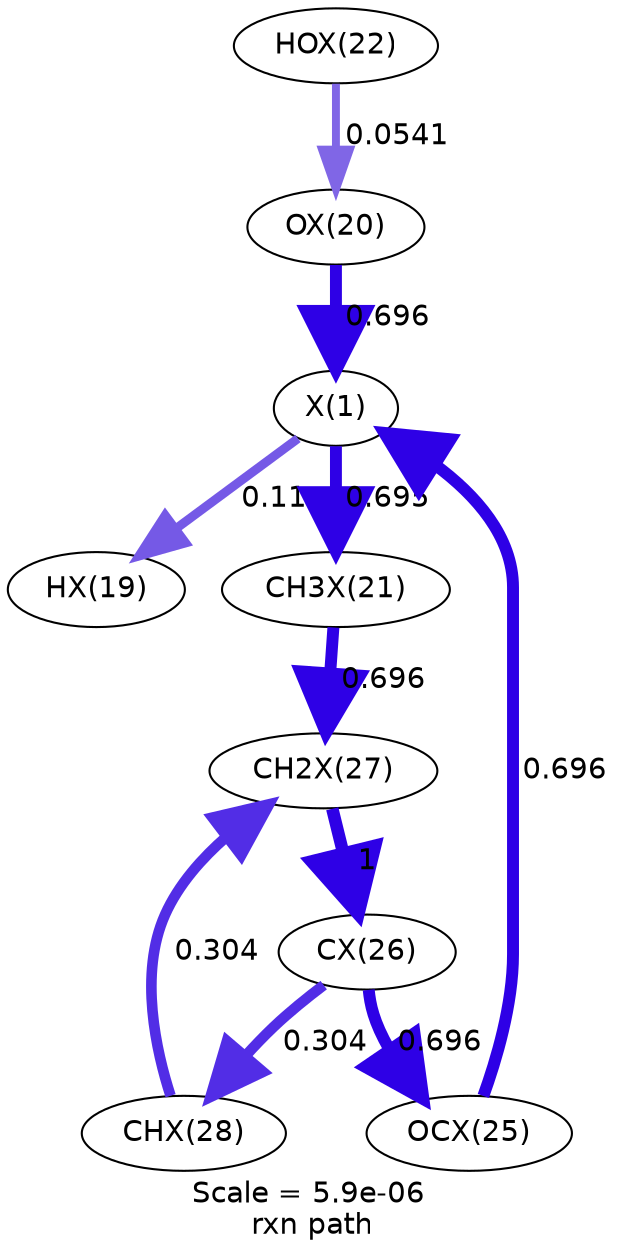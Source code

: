 digraph reaction_paths {
center=1;
s22 -> s23[fontname="Helvetica", penwidth=4.33, arrowsize=2.17, color="0.7, 0.61, 0.9"
, label=" 0.11"];
s24 -> s22[fontname="Helvetica", penwidth=5.73, arrowsize=2.86, color="0.7, 1.2, 0.9"
, label=" 0.696"];
s22 -> s25[fontname="Helvetica", penwidth=5.72, arrowsize=2.86, color="0.7, 1.19, 0.9"
, label=" 0.695"];
s29 -> s22[fontname="Helvetica", penwidth=5.73, arrowsize=2.86, color="0.7, 1.2, 0.9"
, label=" 0.696"];
s26 -> s24[fontname="Helvetica", penwidth=3.8, arrowsize=1.9, color="0.7, 0.554, 0.9"
, label=" 0.0541"];
s25 -> s31[fontname="Helvetica", penwidth=5.73, arrowsize=2.86, color="0.7, 1.2, 0.9"
, label=" 0.696"];
s32 -> s31[fontname="Helvetica", penwidth=5.1, arrowsize=2.55, color="0.7, 0.804, 0.9"
, label=" 0.304"];
s31 -> s30[fontname="Helvetica", penwidth=6, arrowsize=3, color="0.7, 1.5, 0.9"
, label=" 1"];
s30 -> s32[fontname="Helvetica", penwidth=5.1, arrowsize=2.55, color="0.7, 0.804, 0.9"
, label=" 0.304"];
s30 -> s29[fontname="Helvetica", penwidth=5.73, arrowsize=2.86, color="0.7, 1.2, 0.9"
, label=" 0.696"];
s22 [ fontname="Helvetica", label="X(1)"];
s23 [ fontname="Helvetica", label="HX(19)"];
s24 [ fontname="Helvetica", label="OX(20)"];
s25 [ fontname="Helvetica", label="CH3X(21)"];
s26 [ fontname="Helvetica", label="HOX(22)"];
s29 [ fontname="Helvetica", label="OCX(25)"];
s30 [ fontname="Helvetica", label="CX(26)"];
s31 [ fontname="Helvetica", label="CH2X(27)"];
s32 [ fontname="Helvetica", label="CHX(28)"];
 label = "Scale = 5.9e-06\l rxn path";
 fontname = "Helvetica";
}
